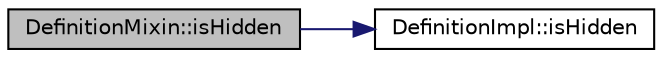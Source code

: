digraph "DefinitionMixin::isHidden"
{
 // LATEX_PDF_SIZE
  edge [fontname="Helvetica",fontsize="10",labelfontname="Helvetica",labelfontsize="10"];
  node [fontname="Helvetica",fontsize="10",shape=record];
  rankdir="LR";
  Node1 [label="DefinitionMixin::isHidden",height=0.2,width=0.4,color="black", fillcolor="grey75", style="filled", fontcolor="black",tooltip=" "];
  Node1 -> Node2 [color="midnightblue",fontsize="10",style="solid",fontname="Helvetica"];
  Node2 [label="DefinitionImpl::isHidden",height=0.2,width=0.4,color="black", fillcolor="white", style="filled",URL="$classDefinitionImpl.html#a102323026b1a51a92f21a1055de036e8",tooltip=" "];
}
